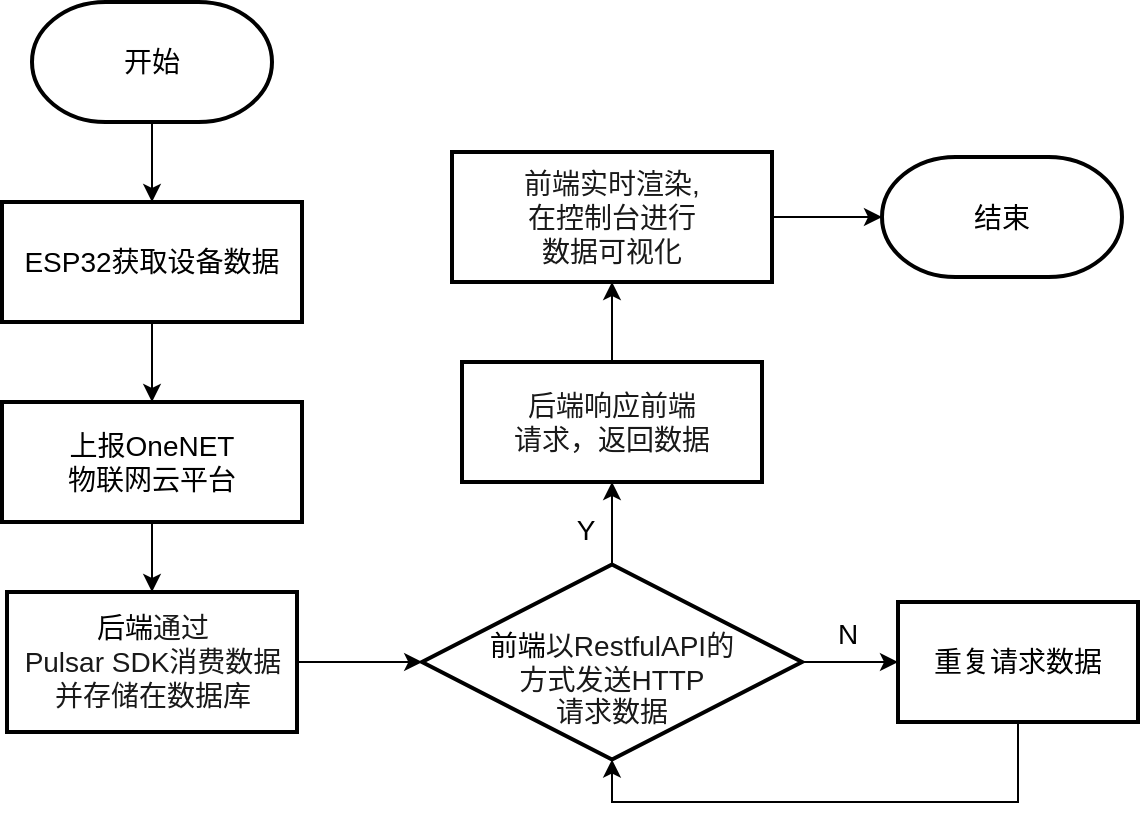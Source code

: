 <mxfile version="27.0.3">
  <diagram name="第 1 页" id="Ivtz1y3JbJTpl7jnr0I4">
    <mxGraphModel dx="1250" dy="688" grid="1" gridSize="10" guides="1" tooltips="1" connect="1" arrows="1" fold="1" page="1" pageScale="1" pageWidth="827" pageHeight="1169" math="0" shadow="0">
      <root>
        <mxCell id="0" />
        <mxCell id="1" parent="0" />
        <mxCell id="PWG7MVSQYjs1RkE0XGg9-1" value="" style="edgeStyle=orthogonalEdgeStyle;rounded=0;orthogonalLoop=1;jettySize=auto;html=1;labelBackgroundColor=none;fontColor=default;" edge="1" parent="1" source="PWG7MVSQYjs1RkE0XGg9-2" target="PWG7MVSQYjs1RkE0XGg9-4">
          <mxGeometry relative="1" as="geometry" />
        </mxCell>
        <mxCell id="PWG7MVSQYjs1RkE0XGg9-2" value="&lt;font style=&quot;font-size: 14px;&quot;&gt;开始&lt;/font&gt;" style="strokeWidth=2;html=1;shape=mxgraph.flowchart.terminator;whiteSpace=wrap;labelBackgroundColor=none;" vertex="1" parent="1">
          <mxGeometry x="125" y="190" width="120" height="60" as="geometry" />
        </mxCell>
        <mxCell id="PWG7MVSQYjs1RkE0XGg9-54" value="" style="edgeStyle=orthogonalEdgeStyle;rounded=0;orthogonalLoop=1;jettySize=auto;html=1;" edge="1" parent="1" source="PWG7MVSQYjs1RkE0XGg9-4" target="PWG7MVSQYjs1RkE0XGg9-53">
          <mxGeometry relative="1" as="geometry" />
        </mxCell>
        <mxCell id="PWG7MVSQYjs1RkE0XGg9-4" value="&lt;font style=&quot;font-size: 14px;&quot;&gt;ESP32获取设备数据&lt;/font&gt;" style="whiteSpace=wrap;html=1;strokeWidth=2;labelBackgroundColor=none;" vertex="1" parent="1">
          <mxGeometry x="110" y="290" width="150" height="60" as="geometry" />
        </mxCell>
        <mxCell id="PWG7MVSQYjs1RkE0XGg9-34" style="edgeStyle=orthogonalEdgeStyle;rounded=0;orthogonalLoop=1;jettySize=auto;html=1;exitX=0.5;exitY=1;exitDx=0;exitDy=0;" edge="1" parent="1">
          <mxGeometry relative="1" as="geometry">
            <mxPoint x="540" y="424" as="sourcePoint" />
            <mxPoint x="540" y="424" as="targetPoint" />
          </mxGeometry>
        </mxCell>
        <mxCell id="PWG7MVSQYjs1RkE0XGg9-60" value="" style="edgeStyle=orthogonalEdgeStyle;rounded=0;orthogonalLoop=1;jettySize=auto;html=1;" edge="1" parent="1" source="PWG7MVSQYjs1RkE0XGg9-53" target="PWG7MVSQYjs1RkE0XGg9-59">
          <mxGeometry relative="1" as="geometry" />
        </mxCell>
        <mxCell id="PWG7MVSQYjs1RkE0XGg9-53" value="&lt;font style=&quot;font-size: 14px;&quot;&gt;上报OneNET&lt;/font&gt;&lt;div&gt;&lt;font style=&quot;font-size: 14px;&quot;&gt;物联网云平台&lt;/font&gt;&lt;/div&gt;" style="whiteSpace=wrap;html=1;strokeWidth=2;labelBackgroundColor=none;" vertex="1" parent="1">
          <mxGeometry x="110" y="390" width="150" height="60" as="geometry" />
        </mxCell>
        <mxCell id="PWG7MVSQYjs1RkE0XGg9-62" value="" style="edgeStyle=orthogonalEdgeStyle;rounded=0;orthogonalLoop=1;jettySize=auto;html=1;" edge="1" parent="1" source="PWG7MVSQYjs1RkE0XGg9-59" target="PWG7MVSQYjs1RkE0XGg9-61">
          <mxGeometry relative="1" as="geometry" />
        </mxCell>
        <mxCell id="PWG7MVSQYjs1RkE0XGg9-59" value="&lt;font style=&quot;font-size: 14px;&quot; face=&quot;Helvetica&quot;&gt;后端&lt;span style=&quot;white-space-collapse: preserve; color: rgba(0, 0, 0, 0.9); text-align: left; background-color: rgb(255, 255, 255);&quot;&gt;通过&lt;/span&gt;&lt;/font&gt;&lt;div&gt;&lt;span style=&quot;color: rgba(0, 0, 0, 0.9); text-align: left; white-space-collapse: preserve; background-color: rgb(255, 255, 255);&quot;&gt;&lt;font style=&quot;font-size: 14px;&quot; face=&quot;Helvetica&quot;&gt;Pulsar SDK消费数据&lt;/font&gt;&lt;/span&gt;&lt;/div&gt;&lt;div&gt;&lt;span style=&quot;color: rgba(0, 0, 0, 0.9); text-align: left; white-space-collapse: preserve; background-color: rgb(255, 255, 255);&quot;&gt;&lt;font style=&quot;font-size: 14px;&quot; face=&quot;Helvetica&quot;&gt;并存储在数据库&lt;/font&gt;&lt;/span&gt;&lt;/div&gt;" style="whiteSpace=wrap;html=1;strokeWidth=2;labelBackgroundColor=none;" vertex="1" parent="1">
          <mxGeometry x="112.5" y="485" width="145" height="70" as="geometry" />
        </mxCell>
        <mxCell id="PWG7MVSQYjs1RkE0XGg9-64" value="" style="edgeStyle=orthogonalEdgeStyle;rounded=0;orthogonalLoop=1;jettySize=auto;html=1;" edge="1" parent="1" source="PWG7MVSQYjs1RkE0XGg9-61" target="PWG7MVSQYjs1RkE0XGg9-63">
          <mxGeometry relative="1" as="geometry" />
        </mxCell>
        <mxCell id="PWG7MVSQYjs1RkE0XGg9-71" value="" style="edgeStyle=orthogonalEdgeStyle;rounded=0;orthogonalLoop=1;jettySize=auto;html=1;" edge="1" parent="1" source="PWG7MVSQYjs1RkE0XGg9-61" target="PWG7MVSQYjs1RkE0XGg9-70">
          <mxGeometry relative="1" as="geometry" />
        </mxCell>
        <mxCell id="PWG7MVSQYjs1RkE0XGg9-61" value="&lt;div&gt;&lt;span style=&quot;background-color: transparent; color: light-dark(rgb(0, 0, 0), rgb(255, 255, 255));&quot;&gt;&lt;font style=&quot;font-size: 14px;&quot;&gt;&lt;br&gt;&lt;/font&gt;&lt;/span&gt;&lt;/div&gt;&lt;div&gt;&lt;font style=&quot;font-size: 14px;&quot;&gt;&lt;span style=&quot;background-color: transparent; color: light-dark(rgb(0, 0, 0), rgb(255, 255, 255));&quot;&gt;前端&lt;/span&gt;&lt;span style=&quot;white-space-collapse: preserve; color: rgba(0, 0, 0, 0.9); text-align: left; background-color: rgb(255, 255, 255);&quot;&gt;以&lt;/span&gt;&lt;span style=&quot;white-space-collapse: preserve; color: rgba(0, 0, 0, 0.9); text-align: left; background-color: rgb(255, 255, 255);&quot;&gt;&lt;font face=&quot;Helvetica&quot;&gt;RestfulAPI&lt;/font&gt;&lt;/span&gt;&lt;span style=&quot;white-space-collapse: preserve; color: rgba(0, 0, 0, 0.9); text-align: left; background-color: rgb(255, 255, 255);&quot;&gt;的&lt;/span&gt;&lt;/font&gt;&lt;/div&gt;&lt;div&gt;&lt;font style=&quot;font-size: 14px;&quot;&gt;&lt;span style=&quot;color: rgba(0, 0, 0, 0.9); text-align: left; white-space-collapse: preserve; background-color: rgb(255, 255, 255);&quot;&gt;方式发送&lt;/span&gt;&lt;span style=&quot;color: rgba(0, 0, 0, 0.9); text-align: left; white-space-collapse: preserve; background-color: rgb(255, 255, 255);&quot;&gt;&lt;font face=&quot;Helvetica&quot;&gt;HTTP&lt;/font&gt;&lt;/span&gt;&lt;/font&gt;&lt;/div&gt;&lt;div&gt;&lt;font style=&quot;font-size: 14px;&quot;&gt;&lt;font style=&quot;&quot;&gt;&lt;span style=&quot;color: rgba(0, 0, 0, 0.9); text-align: left; white-space-collapse: preserve; background-color: rgb(255, 255, 255);&quot;&gt;请求&lt;/span&gt;&lt;/font&gt;&lt;span style=&quot;background-color: light-dark(rgb(255, 255, 255), rgb(18, 18, 18)); color: light-dark(rgba(0, 0, 0, 0.9), rgb(237, 237, 237)); text-align: left; white-space-collapse: preserve;&quot;&gt;数据&lt;/span&gt;&lt;/font&gt;&lt;/div&gt;" style="rhombus;whiteSpace=wrap;html=1;strokeWidth=2;labelBackgroundColor=none;" vertex="1" parent="1">
          <mxGeometry x="320" y="471.25" width="190" height="97.5" as="geometry" />
        </mxCell>
        <mxCell id="PWG7MVSQYjs1RkE0XGg9-66" value="" style="edgeStyle=orthogonalEdgeStyle;rounded=0;orthogonalLoop=1;jettySize=auto;html=1;" edge="1" parent="1" source="PWG7MVSQYjs1RkE0XGg9-63" target="PWG7MVSQYjs1RkE0XGg9-65">
          <mxGeometry relative="1" as="geometry" />
        </mxCell>
        <mxCell id="PWG7MVSQYjs1RkE0XGg9-63" value="&lt;span style=&quot;color: rgba(0, 0, 0, 0.9); text-align: left; white-space-collapse: preserve; background-color: rgb(255, 255, 255);&quot;&gt;&lt;font face=&quot;Helvetica&quot; style=&quot;font-size: 14px;&quot;&gt;后端响应前端&lt;/font&gt;&lt;/span&gt;&lt;div&gt;&lt;span style=&quot;color: rgba(0, 0, 0, 0.9); text-align: left; white-space-collapse: preserve; background-color: rgb(255, 255, 255);&quot;&gt;&lt;font face=&quot;Helvetica&quot; style=&quot;font-size: 14px;&quot;&gt;请求，返回数据&lt;/font&gt;&lt;/span&gt;&lt;/div&gt;" style="whiteSpace=wrap;html=1;strokeWidth=2;labelBackgroundColor=none;" vertex="1" parent="1">
          <mxGeometry x="340" y="370" width="150" height="60" as="geometry" />
        </mxCell>
        <mxCell id="PWG7MVSQYjs1RkE0XGg9-77" value="" style="edgeStyle=orthogonalEdgeStyle;rounded=0;orthogonalLoop=1;jettySize=auto;html=1;" edge="1" parent="1" source="PWG7MVSQYjs1RkE0XGg9-65" target="PWG7MVSQYjs1RkE0XGg9-69">
          <mxGeometry relative="1" as="geometry" />
        </mxCell>
        <mxCell id="PWG7MVSQYjs1RkE0XGg9-65" value="&lt;font style=&quot;font-size: 14px;&quot;&gt;&lt;span style=&quot;white-space-collapse: preserve; color: rgba(0, 0, 0, 0.9); text-align: left; background-color: rgb(255, 255, 255);&quot;&gt;&lt;font face=&quot;Helvetica&quot; style=&quot;&quot;&gt;前端&lt;/font&gt;&lt;/span&gt;&lt;span style=&quot;white-space-collapse: preserve; color: rgba(0, 0, 0, 0.9); text-align: left; background-color: rgb(255, 255, 255);&quot;&gt;实时渲染,&lt;/span&gt;&lt;/font&gt;&lt;div&gt;&lt;span style=&quot;white-space-collapse: preserve; background-color: rgb(255, 255, 255); color: rgba(0, 0, 0, 0.9); text-align: left;&quot;&gt;&lt;font style=&quot;font-size: 14px;&quot;&gt;在控制台进行&lt;/font&gt;&lt;/span&gt;&lt;/div&gt;&lt;div&gt;&lt;span style=&quot;white-space-collapse: preserve; background-color: rgb(255, 255, 255); color: rgba(0, 0, 0, 0.9); text-align: left;&quot;&gt;&lt;font style=&quot;font-size: 14px;&quot;&gt;数据可视化&lt;/font&gt;&lt;/span&gt;&lt;/div&gt;" style="whiteSpace=wrap;html=1;strokeWidth=2;labelBackgroundColor=none;" vertex="1" parent="1">
          <mxGeometry x="335" y="265" width="160" height="65" as="geometry" />
        </mxCell>
        <mxCell id="PWG7MVSQYjs1RkE0XGg9-69" value="&lt;font style=&quot;font-size: 14px;&quot;&gt;结束&lt;/font&gt;" style="strokeWidth=2;html=1;shape=mxgraph.flowchart.terminator;whiteSpace=wrap;" vertex="1" parent="1">
          <mxGeometry x="550" y="267.5" width="120" height="60" as="geometry" />
        </mxCell>
        <mxCell id="PWG7MVSQYjs1RkE0XGg9-79" value="" style="edgeStyle=orthogonalEdgeStyle;rounded=0;orthogonalLoop=1;jettySize=auto;html=1;" edge="1" parent="1" source="PWG7MVSQYjs1RkE0XGg9-70">
          <mxGeometry relative="1" as="geometry">
            <mxPoint x="415" y="568.75" as="targetPoint" />
            <Array as="points">
              <mxPoint x="618" y="590" />
              <mxPoint x="415" y="590" />
            </Array>
          </mxGeometry>
        </mxCell>
        <mxCell id="PWG7MVSQYjs1RkE0XGg9-70" value="&lt;font style=&quot;font-size: 14px;&quot;&gt;重复请求数据&lt;/font&gt;" style="whiteSpace=wrap;html=1;strokeWidth=2;labelBackgroundColor=none;" vertex="1" parent="1">
          <mxGeometry x="558" y="490" width="120" height="60" as="geometry" />
        </mxCell>
        <mxCell id="PWG7MVSQYjs1RkE0XGg9-74" value="&lt;font style=&quot;font-size: 14px;&quot;&gt;N&lt;/font&gt;" style="text;html=1;align=center;verticalAlign=middle;whiteSpace=wrap;rounded=0;" vertex="1" parent="1">
          <mxGeometry x="503" y="491" width="60" height="30" as="geometry" />
        </mxCell>
        <mxCell id="PWG7MVSQYjs1RkE0XGg9-75" value="&lt;font style=&quot;font-size: 14px;&quot;&gt;Y&lt;/font&gt;" style="text;html=1;align=center;verticalAlign=middle;whiteSpace=wrap;rounded=0;" vertex="1" parent="1">
          <mxGeometry x="372" y="439" width="60" height="30" as="geometry" />
        </mxCell>
      </root>
    </mxGraphModel>
  </diagram>
</mxfile>
